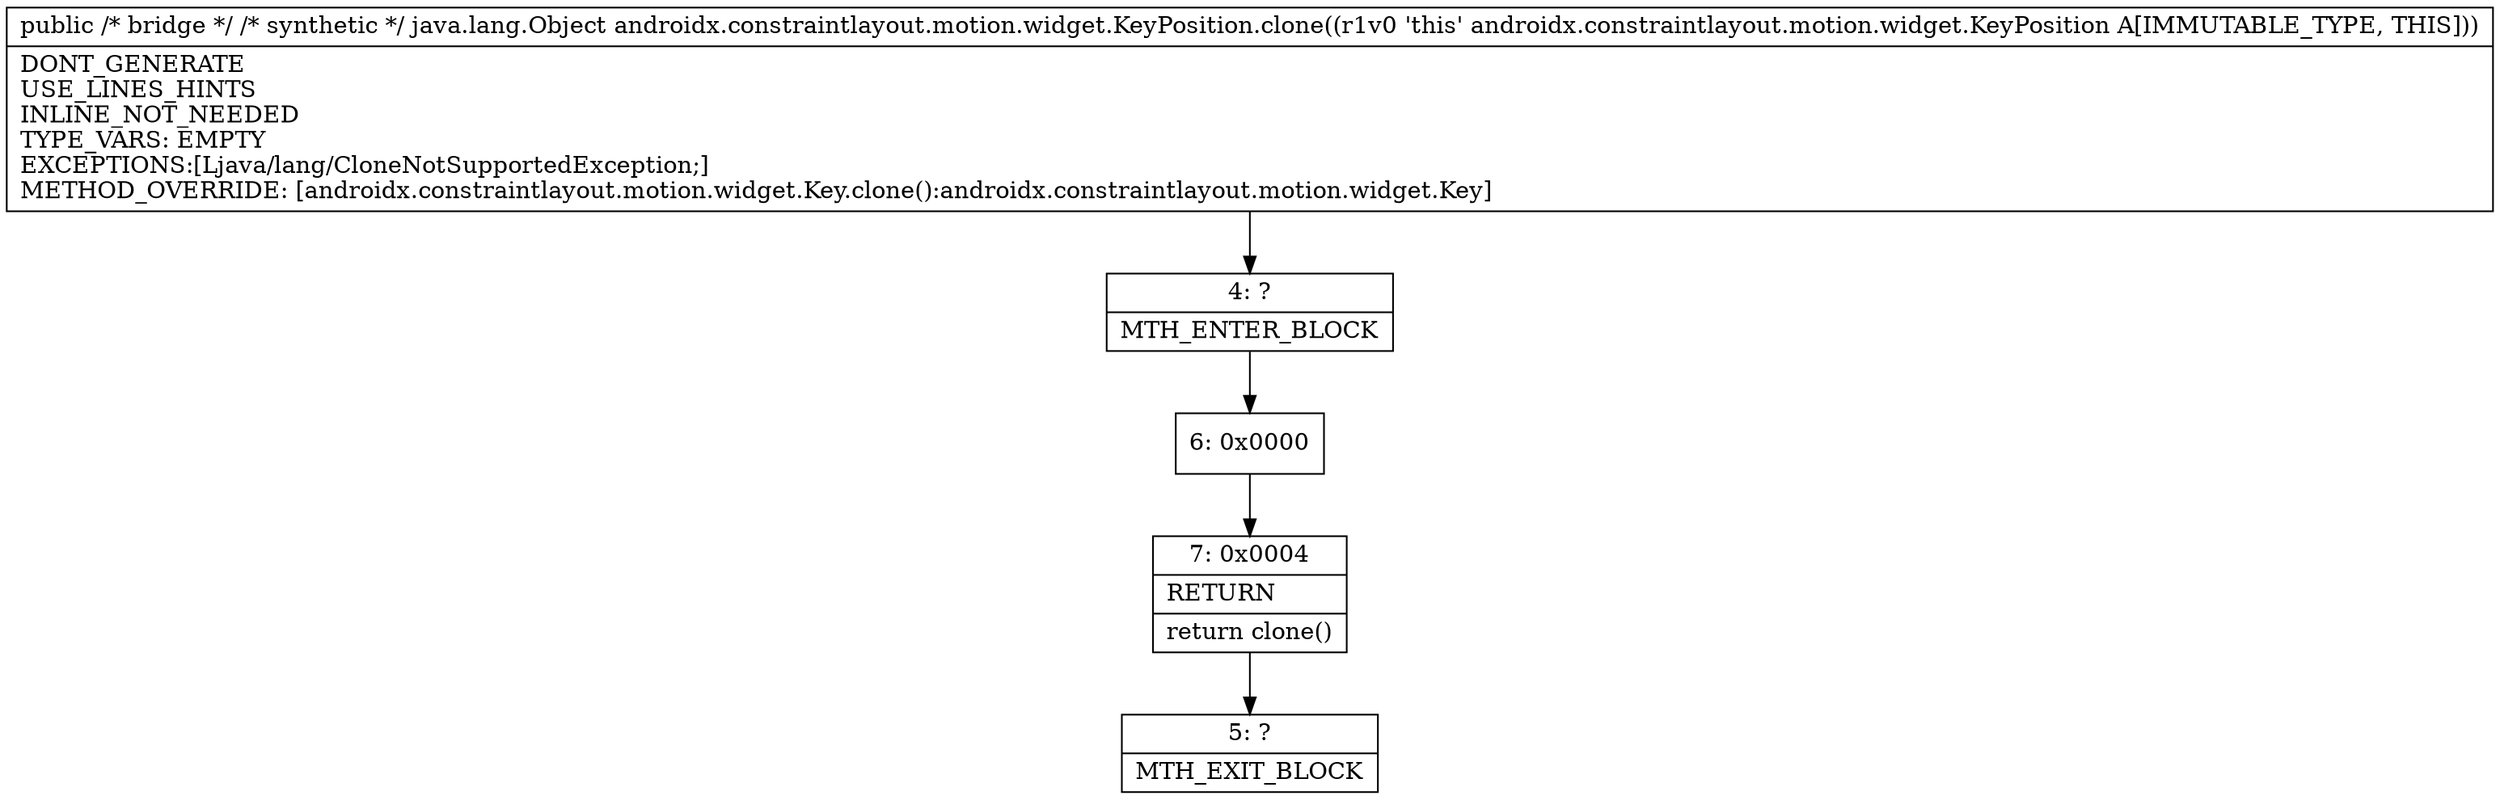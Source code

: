 digraph "CFG forandroidx.constraintlayout.motion.widget.KeyPosition.clone()Ljava\/lang\/Object;" {
Node_4 [shape=record,label="{4\:\ ?|MTH_ENTER_BLOCK\l}"];
Node_6 [shape=record,label="{6\:\ 0x0000}"];
Node_7 [shape=record,label="{7\:\ 0x0004|RETURN\l|return clone()\l}"];
Node_5 [shape=record,label="{5\:\ ?|MTH_EXIT_BLOCK\l}"];
MethodNode[shape=record,label="{public \/* bridge *\/ \/* synthetic *\/ java.lang.Object androidx.constraintlayout.motion.widget.KeyPosition.clone((r1v0 'this' androidx.constraintlayout.motion.widget.KeyPosition A[IMMUTABLE_TYPE, THIS]))  | DONT_GENERATE\lUSE_LINES_HINTS\lINLINE_NOT_NEEDED\lTYPE_VARS: EMPTY\lEXCEPTIONS:[Ljava\/lang\/CloneNotSupportedException;]\lMETHOD_OVERRIDE: [androidx.constraintlayout.motion.widget.Key.clone():androidx.constraintlayout.motion.widget.Key]\l}"];
MethodNode -> Node_4;Node_4 -> Node_6;
Node_6 -> Node_7;
Node_7 -> Node_5;
}

